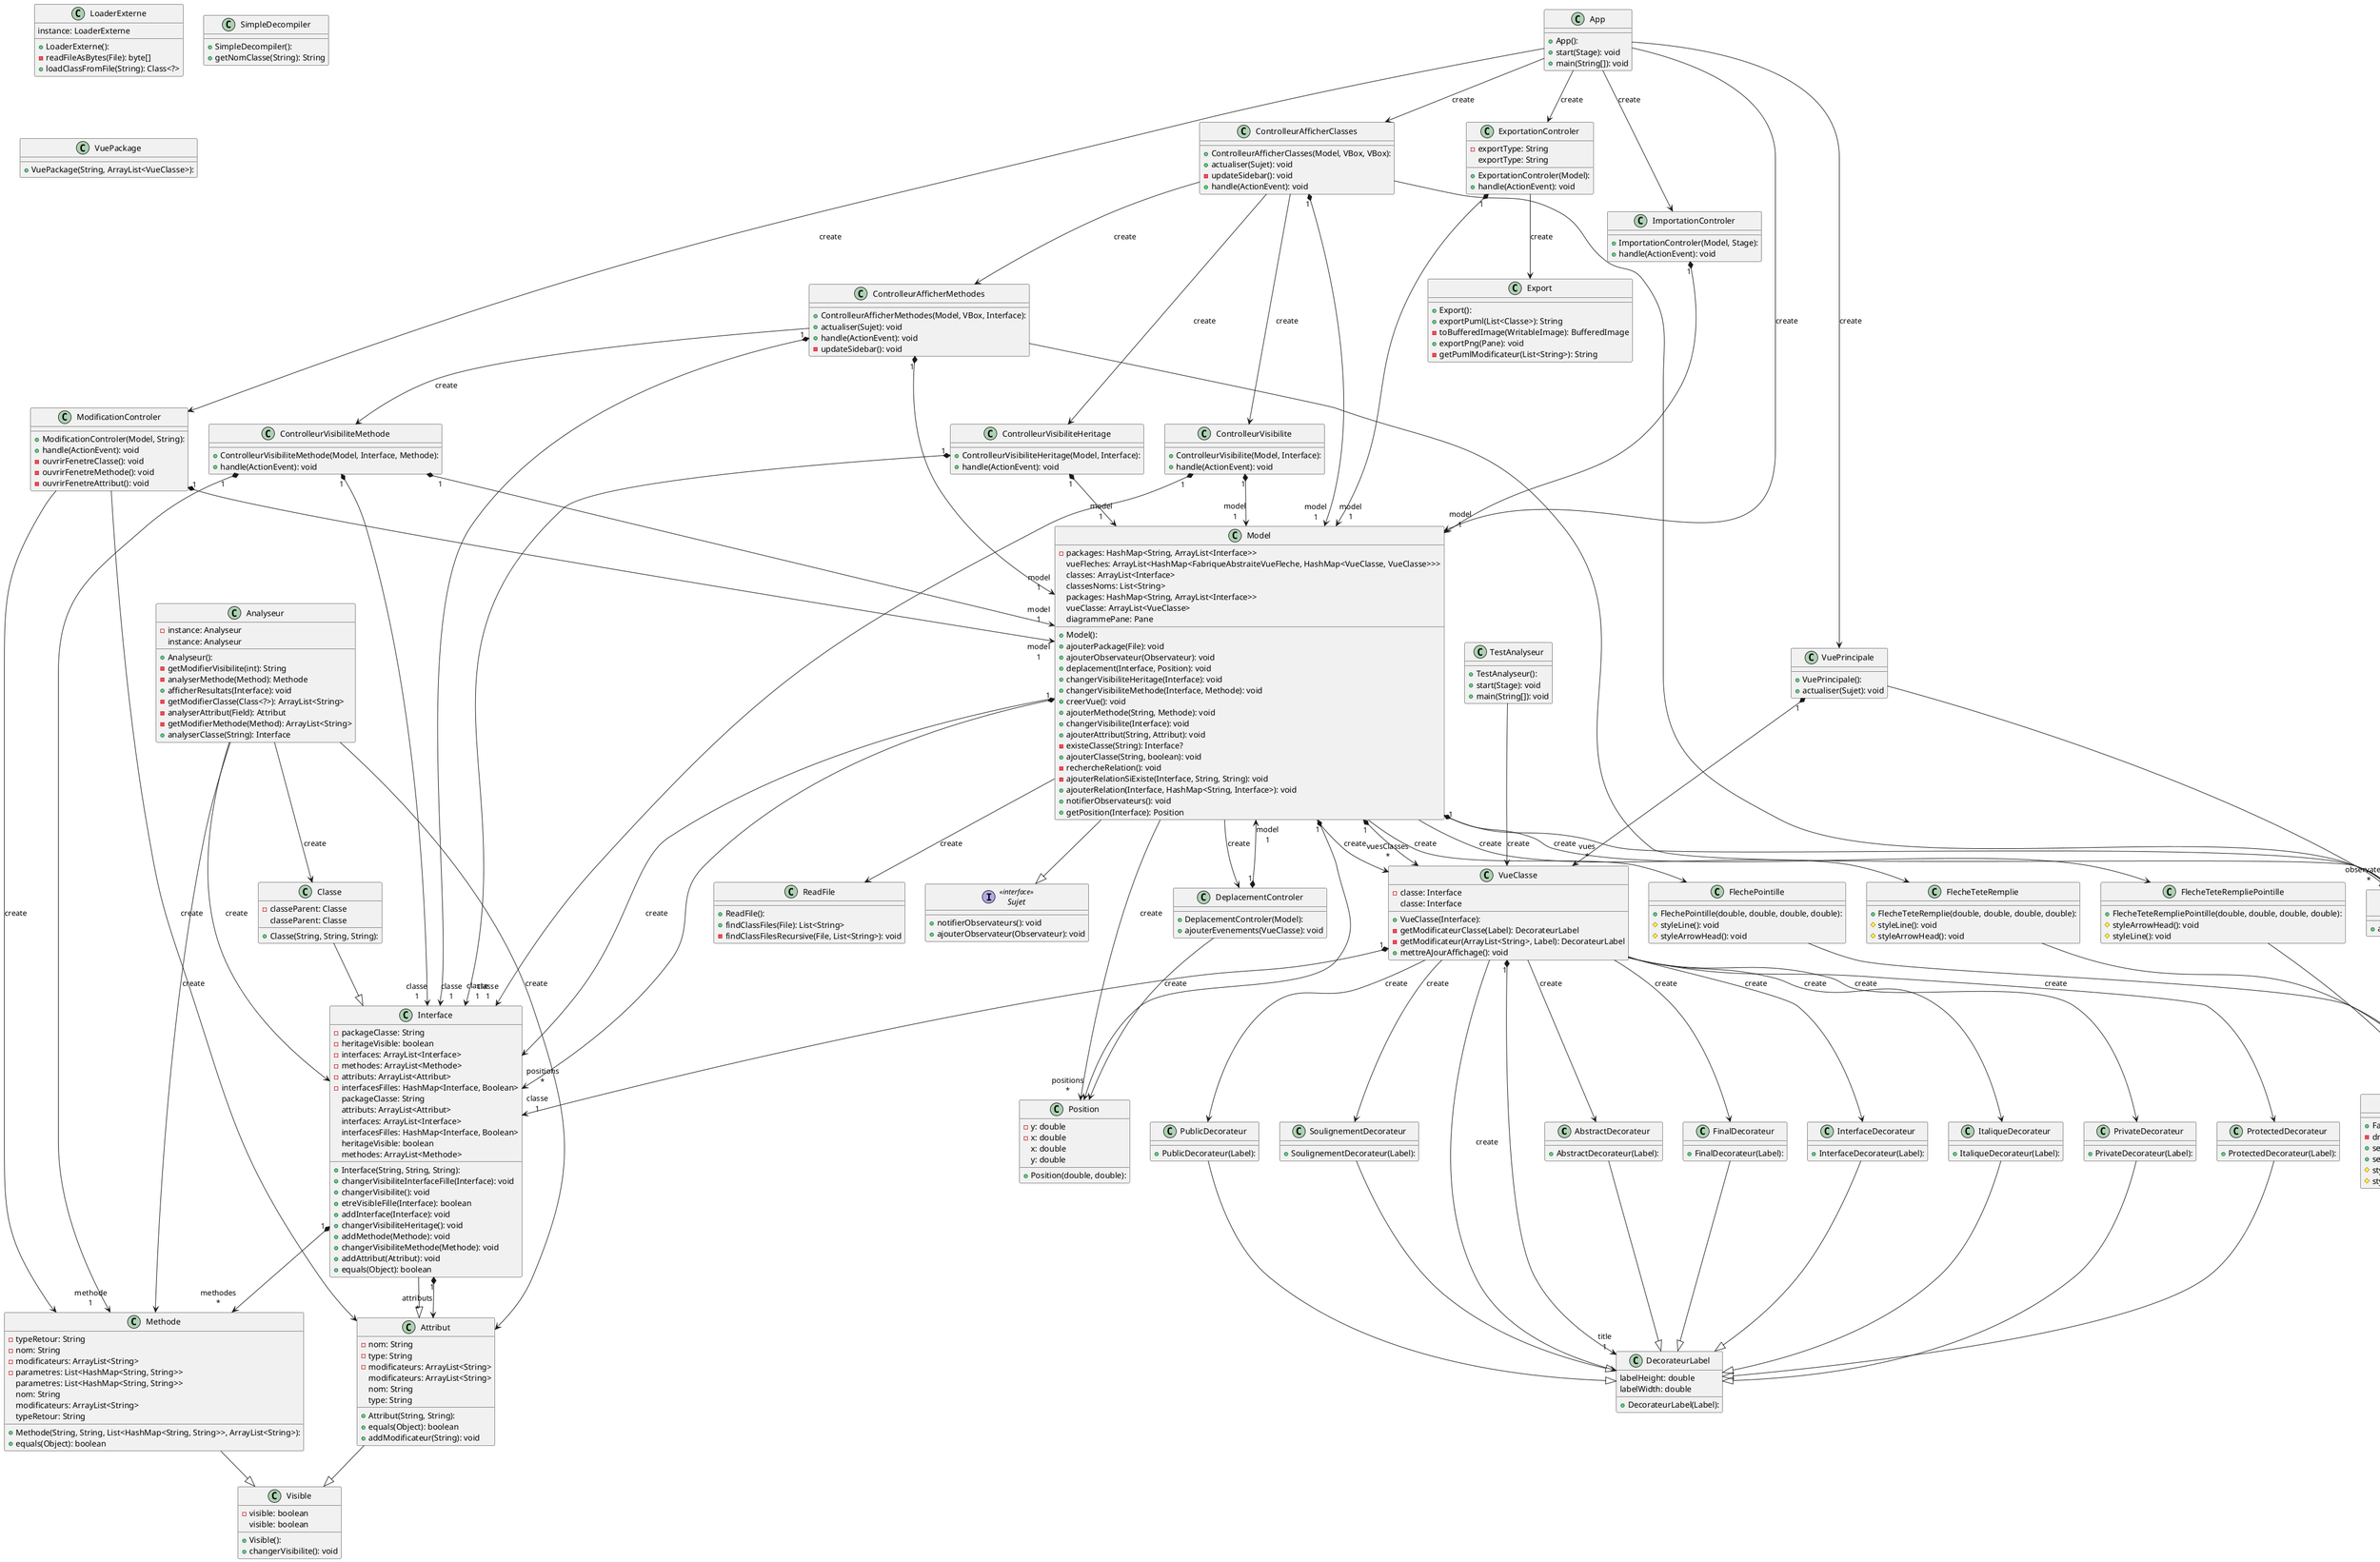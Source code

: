 @startuml

top to bottom direction

class AbstractDecorateur {
  + AbstractDecorateur(Label): 
}
class Analyseur {
  + Analyseur(): 
  - instance: Analyseur
  - getModifierVisibilite(int): String
  - analyserMethode(Method): Methode
  + afficherResultats(Interface): void
  - getModifierClasse(Class<?>): ArrayList<String>
  - analyserAttribut(Field): Attribut
  - getModifierMethode(Method): ArrayList<String>
  + analyserClasse(String): Interface
   instance: Analyseur
}
class App {
  + App(): 
  + start(Stage): void
  + main(String[]): void
}
class Attribut {
  + Attribut(String, String): 
  - nom: String
  - type: String
  - modificateurs: ArrayList<String>
  + equals(Object): boolean
  + addModificateur(String): void
   modificateurs: ArrayList<String>
   nom: String
   type: String
}
class Classe {
  + Classe(String, String, String): 
  - classeParent: Classe
   classeParent: Classe
}
class ControlleurAfficherClasses {
  + ControlleurAfficherClasses(Model, VBox, VBox): 
  + actualiser(Sujet): void
  - updateSidebar(): void
  + handle(ActionEvent): void
}
class ControlleurAfficherMethodes {
  + ControlleurAfficherMethodes(Model, VBox, Interface): 
  + actualiser(Sujet): void
  + handle(ActionEvent): void
  - updateSidebar(): void
}
class ControlleurVisibilite {
  + ControlleurVisibilite(Model, Interface): 
  + handle(ActionEvent): void
}
class ControlleurVisibiliteHeritage {
  + ControlleurVisibiliteHeritage(Model, Interface): 
  + handle(ActionEvent): void
}
class ControlleurVisibiliteMethode {
  + ControlleurVisibiliteMethode(Model, Interface, Methode): 
  + handle(ActionEvent): void
}
class DecorateurLabel {
  + DecorateurLabel(Label): 
   labelHeight: double
   labelWidth: double
}
class DeplacementControler {
  + DeplacementControler(Model): 
  + ajouterEvenements(VueClasse): void
}
class Export {
  + Export(): 
  + exportPuml(List<Classe>): String
  - toBufferedImage(WritableImage): BufferedImage
  + exportPng(Pane): void
  - getPumlModificateur(List<String>): String
}
class ExportationControler {
  + ExportationControler(Model): 
  - exportType: String
  + handle(ActionEvent): void
   exportType: String
}
class FabriqueAbstraiteVueFleche {
  + FabriqueAbstraiteVueFleche(double, double, double, double): 
  - drawArrow(double, double, double, double): void
  + setStartPosition(double, double): void
  + setPosition(double, double, double, double): void
  # styleArrowHead(): void
  # styleLine(): void
}
class FinalDecorateur {
  + FinalDecorateur(Label): 
}
class FlecheNormal {
  + FlecheNormal(double, double, double, double): 
  # styleLine(): void
  # styleArrowHead(): void
}
class FlechePointille {
  + FlechePointille(double, double, double, double): 
  # styleLine(): void
  # styleArrowHead(): void
}
class FlecheTeteRemplie {
  + FlecheTeteRemplie(double, double, double, double): 
  # styleLine(): void
  # styleArrowHead(): void
}
class FlecheTeteRempliePointille {
  + FlecheTeteRempliePointille(double, double, double, double): 
  # styleArrowHead(): void
  # styleLine(): void
}
class ImportationControler {
  + ImportationControler(Model, Stage): 
  + handle(ActionEvent): void
}
class Interface {
  + Interface(String, String, String): 
  - packageClasse: String
  - heritageVisible: boolean
  - interfaces: ArrayList<Interface>
  - methodes: ArrayList<Methode>
  - attributs: ArrayList<Attribut>
  - interfacesFilles: HashMap<Interface, Boolean>
  + changerVisibiliteInterfaceFille(Interface): void
  + changerVisibilite(): void
  + etreVisibleFille(Interface): boolean
  + addInterface(Interface): void
  + changerVisibiliteHeritage(): void
  + addMethode(Methode): void
  + changerVisibiliteMethode(Methode): void
  + addAttribut(Attribut): void
  + equals(Object): boolean
   packageClasse: String
   attributs: ArrayList<Attribut>
   interfaces: ArrayList<Interface>
   interfacesFilles: HashMap<Interface, Boolean>
   heritageVisible: boolean
   methodes: ArrayList<Methode>
}
class InterfaceDecorateur {
  + InterfaceDecorateur(Label): 
}
class ItaliqueDecorateur {
  + ItaliqueDecorateur(Label): 
}
class LoaderExterne {
  + LoaderExterne(): 
  - readFileAsBytes(File): byte[]
  + loadClassFromFile(String): Class<?>
   instance: LoaderExterne
}
class Methode {
  + Methode(String, String, List<HashMap<String, String>>, ArrayList<String>): 
  - typeRetour: String
  - nom: String
  - modificateurs: ArrayList<String>
  - parametres: List<HashMap<String, String>>
  + equals(Object): boolean
   parametres: List<HashMap<String, String>>
   nom: String
   modificateurs: ArrayList<String>
   typeRetour: String
}
class Model {
  + Model(): 
  - packages: HashMap<String, ArrayList<Interface>>
  + ajouterPackage(File): void
  + ajouterObservateur(Observateur): void
  + deplacement(Interface, Position): void
  + changerVisibiliteHeritage(Interface): void
  + changerVisibiliteMethode(Interface, Methode): void
  + creerVue(): void
  + ajouterMethode(String, Methode): void
  + changerVisibilite(Interface): void
  + ajouterAttribut(String, Attribut): void
  - existeClasse(String): Interface?
  + ajouterClasse(String, boolean): void
  - rechercheRelation(): void
  - ajouterRelationSiExiste(Interface, String, String): void
  + ajouterRelation(Interface, HashMap<String, Interface>): void
  + notifierObservateurs(): void
  + getPosition(Interface): Position
   vueFleches: ArrayList<HashMap<FabriqueAbstraiteVueFleche, HashMap<VueClasse, VueClasse>>>
   classes: ArrayList<Interface>
   classesNoms: List<String>
   packages: HashMap<String, ArrayList<Interface>>
   vueClasse: ArrayList<VueClasse>
   diagrammePane: Pane
}
class ModificationControler {
  + ModificationControler(Model, String): 
  + handle(ActionEvent): void
  - ouvrirFenetreClasse(): void
  - ouvrirFenetreMethode(): void
  - ouvrirFenetreAttribut(): void
}
interface Observateur << interface >> {
  + actualiser(Sujet): void
}
class Position {
  + Position(double, double): 
  - y: double
  - x: double
   x: double
   y: double
}
class PrivateDecorateur {
  + PrivateDecorateur(Label): 
}
class ProtectedDecorateur {
  + ProtectedDecorateur(Label): 
}
class PublicDecorateur {
  + PublicDecorateur(Label): 
}
class ReadFile {
  + ReadFile(): 
  + findClassFiles(File): List<String>
  - findClassFilesRecursive(File, List<String>): void
}
class SimpleDecompiler {
  + SimpleDecompiler(): 
  + getNomClasse(String): String
}
class SoulignementDecorateur {
  + SoulignementDecorateur(Label): 
}
interface Sujet << interface >> {
  + notifierObservateurs(): void
  + ajouterObservateur(Observateur): void
}
class TestAnalyseur {
  + TestAnalyseur(): 
  + start(Stage): void
  + main(String[]): void
}
class Visible {
  + Visible(): 
  - visible: boolean
  + changerVisibilite(): void
   visible: boolean
}
class VueClasse {
  + VueClasse(Interface): 
  - classe: Interface
  - getModificateurClasse(Label): DecorateurLabel
  - getModificateur(ArrayList<String>, Label): DecorateurLabel
  + mettreAJourAffichage(): void
   classe: Interface
}
class VuePackage {
  + VuePackage(String, ArrayList<VueClasse>): 
}
class VuePrincipale {
  + VuePrincipale(): 
  + actualiser(Sujet): void
}

AbstractDecorateur             --^  DecorateurLabel               
Analyseur                      -->  Attribut                      : "«create»"
Analyseur                      -->  Classe                        : "«create»"
Analyseur                      -->  Interface                     : "«create»"
Analyseur                      -->  Methode                       : "«create»"
App                            -->  ControlleurAfficherClasses    : "«create»"
App                            -->  ExportationControler          : "«create»"
App                            -->  ImportationControler          : "«create»"
App                            -->  Model                         : "«create»"
App                            -->  ModificationControler         : "«create»"
App                            -->  VuePrincipale                 : "«create»"
Attribut                       --^  Visible                       
Classe                         --^  Interface                     
ControlleurAfficherClasses     -->  ControlleurAfficherMethodes   : "«create»"
ControlleurAfficherClasses     -->  ControlleurVisibilite         : "«create»"
ControlleurAfficherClasses     -->  ControlleurVisibiliteHeritage : "«create»"
ControlleurAfficherClasses    "1" *--> "model\n1" Model                         
ControlleurAfficherClasses     --^  Observateur                   
ControlleurAfficherMethodes    -->  ControlleurVisibiliteMethode  : "«create»"
ControlleurAfficherMethodes   "1" *--> "classe\n1" Interface                     
ControlleurAfficherMethodes   "1" *--> "model\n1" Model                         
ControlleurAfficherMethodes    --^  Observateur                   
ControlleurVisibilite         "1" *--> "classe\n1" Interface                     
ControlleurVisibilite         "1" *--> "model\n1" Model                         
ControlleurVisibiliteHeritage "1" *--> "classe\n1" Interface                     
ControlleurVisibiliteHeritage "1" *--> "model\n1" Model                         
ControlleurVisibiliteMethode  "1" *--> "classe\n1" Interface                     
ControlleurVisibiliteMethode  "1" *--> "methode\n1" Methode                       
ControlleurVisibiliteMethode  "1" *--> "model\n1" Model                         
DeplacementControler          "1" *--> "model\n1" Model                         
DeplacementControler           -->  Position                      : "«create»"
ExportationControler           -->  Export                        : "«create»"
ExportationControler          "1" *--> "model\n1" Model                         
FinalDecorateur                --^  DecorateurLabel               
FlecheNormal                   --^  FabriqueAbstraiteVueFleche    
FlechePointille                --^  FabriqueAbstraiteVueFleche    
FlecheTeteRemplie              --^  FabriqueAbstraiteVueFleche    
FlecheTeteRempliePointille     --^  FabriqueAbstraiteVueFleche    
ImportationControler          "1" *--> "model\n1" Model                         
Interface                      --^  Attribut                      
Interface                     "1" *--> "attributs\n*" Attribut                      
Interface                     "1" *--> "methodes\n*" Methode                       
InterfaceDecorateur            --^  DecorateurLabel               
ItaliqueDecorateur             --^  DecorateurLabel               
Methode                        --^  Visible                       
Model                          -->  DeplacementControler          : "«create»"
Model                          -->  FlechePointille               : "«create»"
Model                          -->  FlecheTeteRemplie             : "«create»"
Model                          -->  FlecheTeteRempliePointille    : "«create»"
Model                          -->  Interface                     : "«create»"
Model                         "1" *--> "positions\n*" Interface                     
Model                         "1" *--> "observateurs\n*" Observateur                   
Model                         "1" *--> "positions\n*" Position                      
Model                          -->  Position                      : "«create»"
Model                          -->  ReadFile                      : "«create»"
Model                          --^  Sujet                         
Model                          -->  VueClasse                     : "«create»"
Model                         "1" *--> "vuesClasses\n*" VueClasse                     
ModificationControler          -->  Attribut                      : "«create»"
ModificationControler          -->  Methode                       : "«create»"
ModificationControler         "1" *--> "model\n1" Model                         
PrivateDecorateur              --^  DecorateurLabel               
ProtectedDecorateur            --^  DecorateurLabel               
PublicDecorateur               --^  DecorateurLabel               
SoulignementDecorateur         --^  DecorateurLabel               
TestAnalyseur                  -->  VueClasse                     : "«create»"
VueClasse                      -->  AbstractDecorateur            : "«create»"
VueClasse                      -->  DecorateurLabel               : "«create»"
VueClasse                     "1" *--> "title\n1" DecorateurLabel               
VueClasse                      -->  FinalDecorateur               : "«create»"
VueClasse                     "1" *--> "classe\n1" Interface                     
VueClasse                      -->  InterfaceDecorateur           : "«create»"
VueClasse                      -->  ItaliqueDecorateur            : "«create»"
VueClasse                      -->  PrivateDecorateur             : "«create»"
VueClasse                      -->  ProtectedDecorateur           : "«create»"
VueClasse                      -->  PublicDecorateur              : "«create»"
VueClasse                      -->  SoulignementDecorateur        : "«create»"
VuePrincipale                  --^  Observateur                   
VuePrincipale                 "1" *--> "vues\n*" VueClasse                     
@enduml
